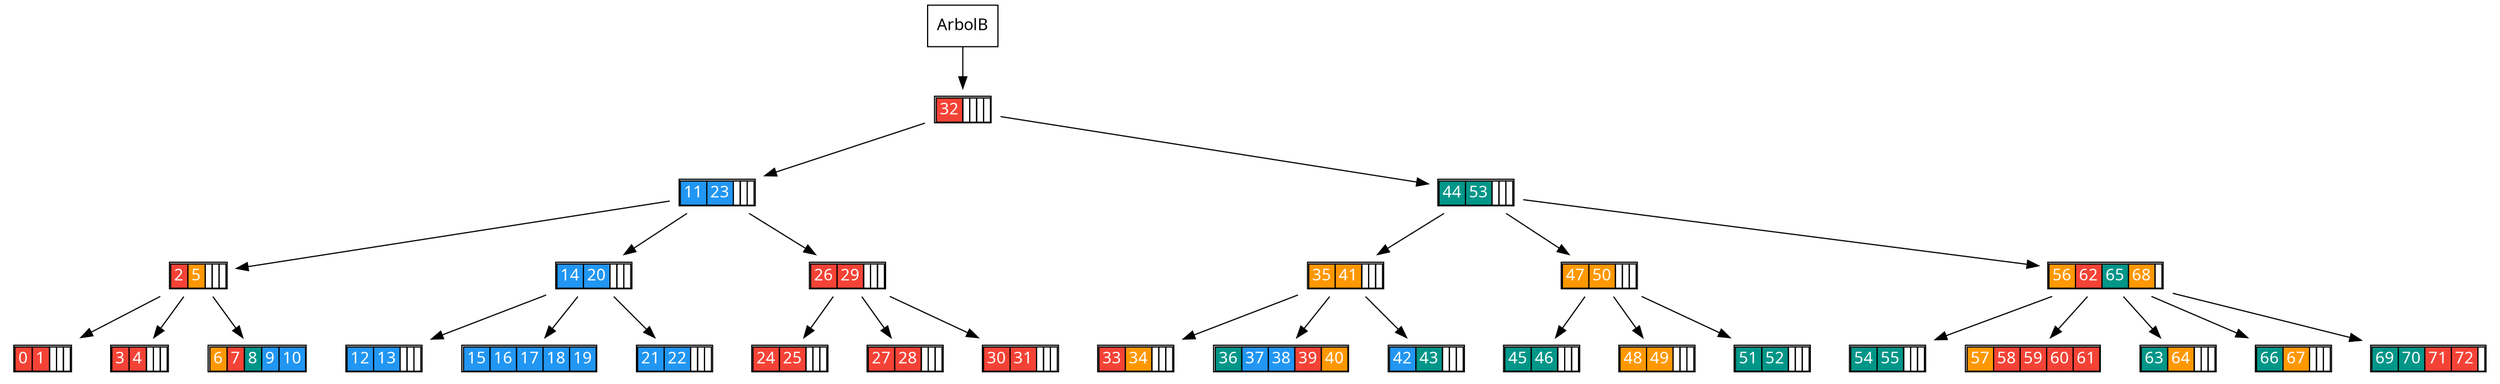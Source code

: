 digraph arbol{
ArbolB [shape=record, fontname="Raleway", label=ArbolB]29193928 [shape=none, fontname="Raleway",label=<<TABLE CELLSPACING="0"><TR><TD BGCOLOR ="#f44336"><FONT COLOR="white">32</FONT></TD><TD></TD><TD></TD><TD></TD><TD></TD></TR></TABLE>>];
ArbolB -> 29193928;
1119079075 [shape=none, fontname="Raleway",label=<<TABLE CELLSPACING="0"><TR><TD BGCOLOR ="#2196F3"><FONT COLOR="white">11</FONT></TD><TD BGCOLOR ="#2196F3"><FONT COLOR="white">23</FONT></TD><TD></TD><TD></TD><TD></TD></TR></TABLE>>];
29193928 -> 1119079075;
469108039 [shape=none, fontname="Raleway",label=<<TABLE CELLSPACING="0"><TR><TD BGCOLOR ="#f44336"><FONT COLOR="white">2</FONT></TD><TD BGCOLOR ="#ff9800"><FONT COLOR="white">5</FONT></TD><TD></TD><TD></TD><TD></TD></TR></TABLE>>];
1119079075 -> 469108039;
1882035469 [shape=none, fontname="Raleway",label=<<TABLE CELLSPACING="0"><TR><TD BGCOLOR ="#f44336"><FONT COLOR="white">0</FONT></TD><TD BGCOLOR ="#f44336"><FONT COLOR="white">1</FONT></TD><TD></TD><TD></TD><TD></TD></TR></TABLE>>];
469108039 -> 1882035469;
441231094 [shape=none, fontname="Raleway",label=<<TABLE CELLSPACING="0"><TR><TD BGCOLOR ="#f44336"><FONT COLOR="white">3</FONT></TD><TD BGCOLOR ="#f44336"><FONT COLOR="white">4</FONT></TD><TD></TD><TD></TD><TD></TD></TR></TABLE>>];
469108039 -> 441231094;
1190564302 [shape=none, fontname="Raleway",label=<<TABLE CELLSPACING="0"><TR><TD BGCOLOR ="#ff9800"><FONT COLOR="white">6</FONT></TD><TD BGCOLOR ="#f44336"><FONT COLOR="white">7</FONT></TD><TD BGCOLOR ="#009688"><FONT COLOR="white">8</FONT></TD><TD BGCOLOR ="#2196F3"><FONT COLOR="white">9</FONT></TD><TD BGCOLOR ="#2196F3"><FONT COLOR="white">10</FONT></TD></TR></TABLE>>];
469108039 -> 1190564302;
1828812906 [shape=none, fontname="Raleway",label=<<TABLE CELLSPACING="0"><TR><TD BGCOLOR ="#2196F3"><FONT COLOR="white">14</FONT></TD><TD BGCOLOR ="#2196F3"><FONT COLOR="white">20</FONT></TD><TD></TD><TD></TD><TD></TD></TR></TABLE>>];
1119079075 -> 1828812906;
1905790266 [shape=none, fontname="Raleway",label=<<TABLE CELLSPACING="0"><TR><TD BGCOLOR ="#2196F3"><FONT COLOR="white">12</FONT></TD><TD BGCOLOR ="#2196F3"><FONT COLOR="white">13</FONT></TD><TD></TD><TD></TD><TD></TD></TR></TABLE>>];
1828812906 -> 1905790266;
245133033 [shape=none, fontname="Raleway",label=<<TABLE CELLSPACING="0"><TR><TD BGCOLOR ="#2196F3"><FONT COLOR="white">15</FONT></TD><TD BGCOLOR ="#2196F3"><FONT COLOR="white">16</FONT></TD><TD BGCOLOR ="#2196F3"><FONT COLOR="white">17</FONT></TD><TD BGCOLOR ="#2196F3"><FONT COLOR="white">18</FONT></TD><TD BGCOLOR ="#2196F3"><FONT COLOR="white">19</FONT></TD></TR></TABLE>>];
1828812906 -> 245133033;
2081879573 [shape=none, fontname="Raleway",label=<<TABLE CELLSPACING="0"><TR><TD BGCOLOR ="#2196F3"><FONT COLOR="white">21</FONT></TD><TD BGCOLOR ="#2196F3"><FONT COLOR="white">22</FONT></TD><TD></TD><TD></TD><TD></TD></TR></TABLE>>];
1828812906 -> 2081879573;
447874005 [shape=none, fontname="Raleway",label=<<TABLE CELLSPACING="0"><TR><TD BGCOLOR ="#f44336"><FONT COLOR="white">26</FONT></TD><TD BGCOLOR ="#f44336"><FONT COLOR="white">29</FONT></TD><TD></TD><TD></TD><TD></TD></TR></TABLE>>];
1119079075 -> 447874005;
737295460 [shape=none, fontname="Raleway",label=<<TABLE CELLSPACING="0"><TR><TD BGCOLOR ="#f44336"><FONT COLOR="white">24</FONT></TD><TD BGCOLOR ="#f44336"><FONT COLOR="white">25</FONT></TD><TD></TD><TD></TD><TD></TD></TR></TABLE>>];
447874005 -> 737295460;
1190458581 [shape=none, fontname="Raleway",label=<<TABLE CELLSPACING="0"><TR><TD BGCOLOR ="#f44336"><FONT COLOR="white">27</FONT></TD><TD BGCOLOR ="#f44336"><FONT COLOR="white">28</FONT></TD><TD></TD><TD></TD><TD></TD></TR></TABLE>>];
447874005 -> 1190458581;
219747392 [shape=none, fontname="Raleway",label=<<TABLE CELLSPACING="0"><TR><TD BGCOLOR ="#f44336"><FONT COLOR="white">30</FONT></TD><TD BGCOLOR ="#f44336"><FONT COLOR="white">31</FONT></TD><TD></TD><TD></TD><TD></TD></TR></TABLE>>];
447874005 -> 219747392;
129958557 [shape=none, fontname="Raleway",label=<<TABLE CELLSPACING="0"><TR><TD BGCOLOR ="#009688"><FONT COLOR="white">44</FONT></TD><TD BGCOLOR ="#009688"><FONT COLOR="white">53</FONT></TD><TD></TD><TD></TD><TD></TD></TR></TABLE>>];
29193928 -> 129958557;
1024728850 [shape=none, fontname="Raleway",label=<<TABLE CELLSPACING="0"><TR><TD BGCOLOR ="#ff9800"><FONT COLOR="white">35</FONT></TD><TD BGCOLOR ="#ff9800"><FONT COLOR="white">41</FONT></TD><TD></TD><TD></TD><TD></TD></TR></TABLE>>];
129958557 -> 1024728850;
1546065465 [shape=none, fontname="Raleway",label=<<TABLE CELLSPACING="0"><TR><TD BGCOLOR ="#f44336"><FONT COLOR="white">33</FONT></TD><TD BGCOLOR ="#ff9800"><FONT COLOR="white">34</FONT></TD><TD></TD><TD></TD><TD></TD></TR></TABLE>>];
1024728850 -> 1546065465;
433697513 [shape=none, fontname="Raleway",label=<<TABLE CELLSPACING="0"><TR><TD BGCOLOR ="#009688"><FONT COLOR="white">36</FONT></TD><TD BGCOLOR ="#2196F3"><FONT COLOR="white">37</FONT></TD><TD BGCOLOR ="#2196F3"><FONT COLOR="white">38</FONT></TD><TD BGCOLOR ="#f44336"><FONT COLOR="white">39</FONT></TD><TD BGCOLOR ="#ff9800"><FONT COLOR="white">40</FONT></TD></TR></TABLE>>];
1024728850 -> 433697513;
1712189605 [shape=none, fontname="Raleway",label=<<TABLE CELLSPACING="0"><TR><TD BGCOLOR ="#2196F3"><FONT COLOR="white">42</FONT></TD><TD BGCOLOR ="#009688"><FONT COLOR="white">43</FONT></TD><TD></TD><TD></TD><TD></TD></TR></TABLE>>];
1024728850 -> 1712189605;
2071764985 [shape=none, fontname="Raleway",label=<<TABLE CELLSPACING="0"><TR><TD BGCOLOR ="#ff9800"><FONT COLOR="white">47</FONT></TD><TD BGCOLOR ="#ff9800"><FONT COLOR="white">50</FONT></TD><TD></TD><TD></TD><TD></TD></TR></TABLE>>];
129958557 -> 2071764985;
529451121 [shape=none, fontname="Raleway",label=<<TABLE CELLSPACING="0"><TR><TD BGCOLOR ="#009688"><FONT COLOR="white">45</FONT></TD><TD BGCOLOR ="#009688"><FONT COLOR="white">46</FONT></TD><TD></TD><TD></TD><TD></TD></TR></TABLE>>];
2071764985 -> 529451121;
1259630483 [shape=none, fontname="Raleway",label=<<TABLE CELLSPACING="0"><TR><TD BGCOLOR ="#ff9800"><FONT COLOR="white">48</FONT></TD><TD BGCOLOR ="#ff9800"><FONT COLOR="white">49</FONT></TD><TD></TD><TD></TD><TD></TD></TR></TABLE>>];
2071764985 -> 1259630483;
1117075084 [shape=none, fontname="Raleway",label=<<TABLE CELLSPACING="0"><TR><TD BGCOLOR ="#009688"><FONT COLOR="white">51</FONT></TD><TD BGCOLOR ="#009688"><FONT COLOR="white">52</FONT></TD><TD></TD><TD></TD><TD></TD></TR></TABLE>>];
2071764985 -> 1117075084;
1560930928 [shape=none, fontname="Raleway",label=<<TABLE CELLSPACING="0"><TR><TD BGCOLOR ="#ff9800"><FONT COLOR="white">56</FONT></TD><TD BGCOLOR ="#f44336"><FONT COLOR="white">62</FONT></TD><TD BGCOLOR ="#009688"><FONT COLOR="white">65</FONT></TD><TD BGCOLOR ="#ff9800"><FONT COLOR="white">68</FONT></TD><TD></TD></TR></TABLE>>];
129958557 -> 1560930928;
875392224 [shape=none, fontname="Raleway",label=<<TABLE CELLSPACING="0"><TR><TD BGCOLOR ="#009688"><FONT COLOR="white">54</FONT></TD><TD BGCOLOR ="#009688"><FONT COLOR="white">55</FONT></TD><TD></TD><TD></TD><TD></TD></TR></TABLE>>];
1560930928 -> 875392224;
1554900225 [shape=none, fontname="Raleway",label=<<TABLE CELLSPACING="0"><TR><TD BGCOLOR ="#ff9800"><FONT COLOR="white">57</FONT></TD><TD BGCOLOR ="#f44336"><FONT COLOR="white">58</FONT></TD><TD BGCOLOR ="#f44336"><FONT COLOR="white">59</FONT></TD><TD BGCOLOR ="#f44336"><FONT COLOR="white">60</FONT></TD><TD BGCOLOR ="#f44336"><FONT COLOR="white">61</FONT></TD></TR></TABLE>>];
1560930928 -> 1554900225;
929536334 [shape=none, fontname="Raleway",label=<<TABLE CELLSPACING="0"><TR><TD BGCOLOR ="#009688"><FONT COLOR="white">63</FONT></TD><TD BGCOLOR ="#ff9800"><FONT COLOR="white">64</FONT></TD><TD></TD><TD></TD><TD></TD></TR></TABLE>>];
1560930928 -> 929536334;
623886264 [shape=none, fontname="Raleway",label=<<TABLE CELLSPACING="0"><TR><TD BGCOLOR ="#009688"><FONT COLOR="white">66</FONT></TD><TD BGCOLOR ="#ff9800"><FONT COLOR="white">67</FONT></TD><TD></TD><TD></TD><TD></TD></TR></TABLE>>];
1560930928 -> 623886264;
2059046289 [shape=none, fontname="Raleway",label=<<TABLE CELLSPACING="0"><TR><TD BGCOLOR ="#009688"><FONT COLOR="white">69</FONT></TD><TD BGCOLOR ="#009688"><FONT COLOR="white">70</FONT></TD><TD BGCOLOR ="#f44336"><FONT COLOR="white">71</FONT></TD><TD BGCOLOR ="#f44336"><FONT COLOR="white">72</FONT></TD><TD></TD></TR></TABLE>>];
1560930928 -> 2059046289;
}